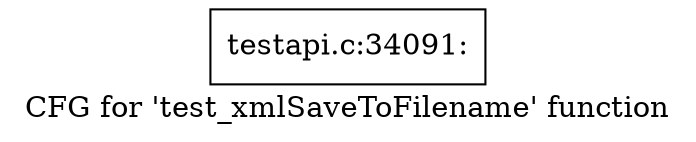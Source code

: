 digraph "CFG for 'test_xmlSaveToFilename' function" {
	label="CFG for 'test_xmlSaveToFilename' function";

	Node0x53223b0 [shape=record,label="{testapi.c:34091:}"];
}
